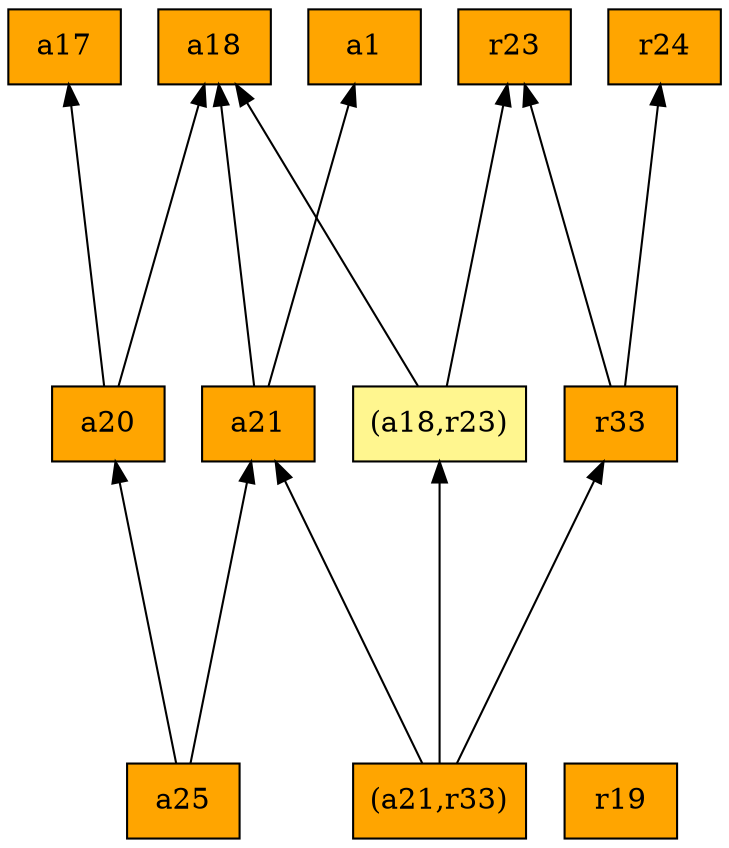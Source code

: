 digraph G {
rankdir=BT;ranksep="2.0";
"a1" [shape=record,fillcolor=orange,style=filled,label="{a1}"];
"a20" [shape=record,fillcolor=orange,style=filled,label="{a20}"];
"(a21,r33)" [shape=record,fillcolor=orange,style=filled,label="{(a21,r33)}"];
"(a18,r23)" [shape=record,fillcolor=khaki1,style=filled,label="{(a18,r23)}"];
"r24" [shape=record,fillcolor=orange,style=filled,label="{r24}"];
"a17" [shape=record,fillcolor=orange,style=filled,label="{a17}"];
"r33" [shape=record,fillcolor=orange,style=filled,label="{r33}"];
"r19" [shape=record,fillcolor=orange,style=filled,label="{r19}"];
"r23" [shape=record,fillcolor=orange,style=filled,label="{r23}"];
"a25" [shape=record,fillcolor=orange,style=filled,label="{a25}"];
"a18" [shape=record,fillcolor=orange,style=filled,label="{a18}"];
"a21" [shape=record,fillcolor=orange,style=filled,label="{a21}"];
"a20" -> "a18"
"a20" -> "a17"
"(a21,r33)" -> "a21"
"(a21,r33)" -> "(a18,r23)"
"(a21,r33)" -> "r33"
"(a18,r23)" -> "a18"
"(a18,r23)" -> "r23"
"r33" -> "r24"
"r33" -> "r23"
"a25" -> "a20"
"a25" -> "a21"
"a21" -> "a1"
"a21" -> "a18"
}